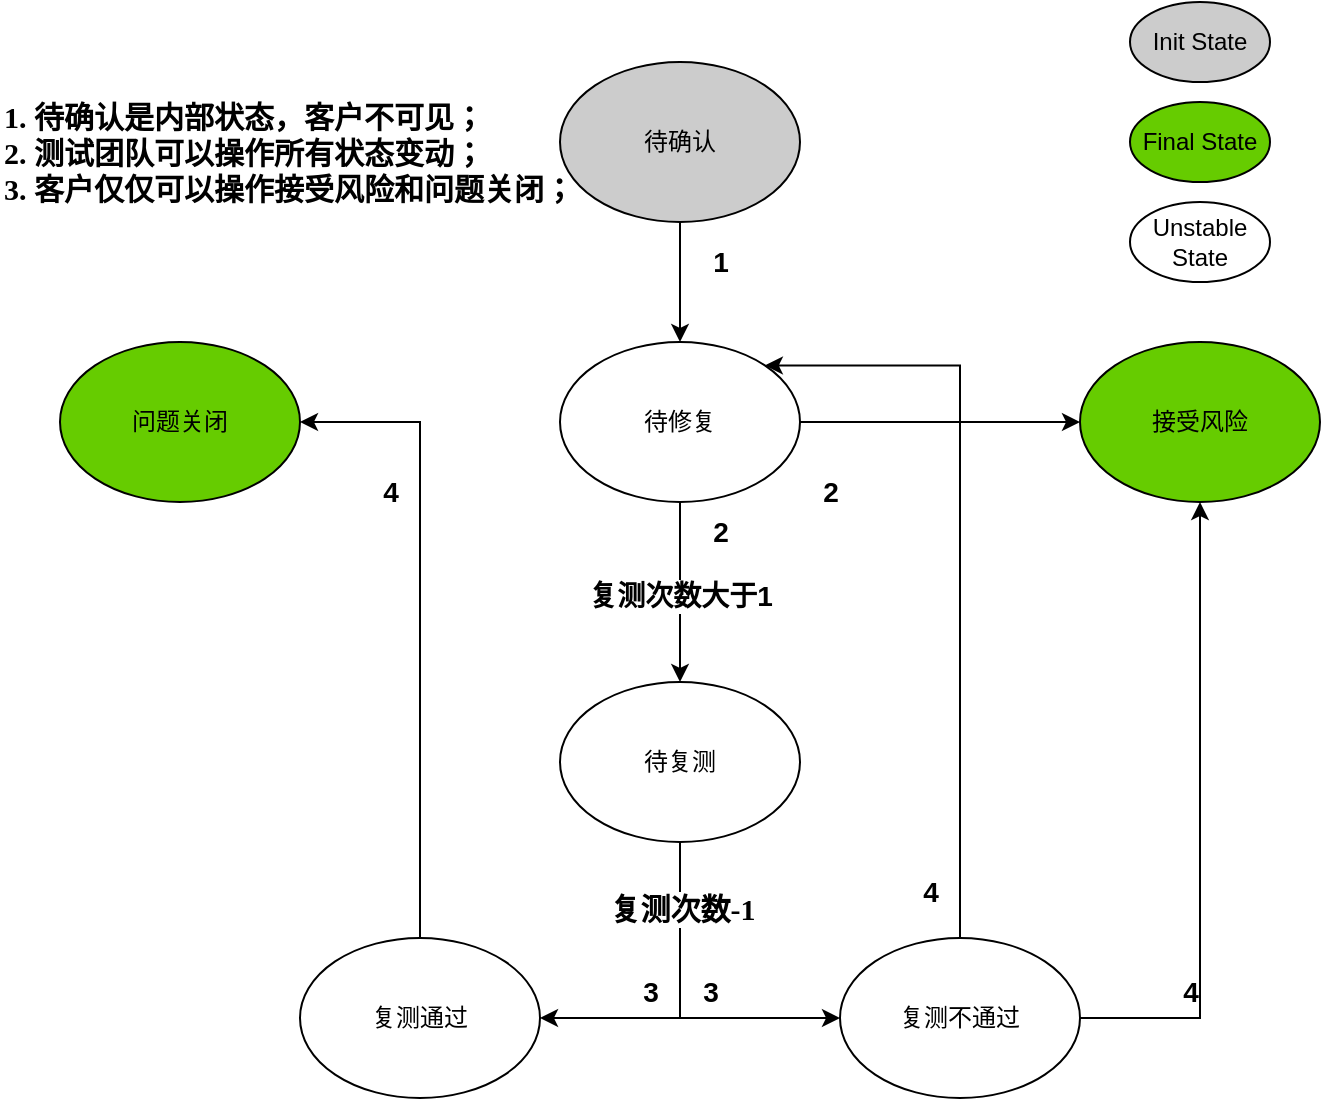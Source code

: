 <mxfile version="20.5.1" type="github">
  <diagram id="ysa-5UAIZGv6yvmk_Zik" name="Page-1">
    <mxGraphModel dx="1422" dy="762" grid="1" gridSize="10" guides="1" tooltips="1" connect="1" arrows="1" fold="1" page="1" pageScale="1" pageWidth="1169" pageHeight="827" background="#FFFFFF" math="0" shadow="0">
      <root>
        <mxCell id="0" />
        <mxCell id="1" parent="0" />
        <mxCell id="R5EZcz4ksub6QIZqY8Q5-1" value="待确认" style="ellipse;whiteSpace=wrap;html=1;fillColor=#CCCCCC;" parent="1" vertex="1">
          <mxGeometry x="500" y="180" width="120" height="80" as="geometry" />
        </mxCell>
        <mxCell id="R5EZcz4ksub6QIZqY8Q5-2" value="待修复" style="ellipse;whiteSpace=wrap;html=1;" parent="1" vertex="1">
          <mxGeometry x="500" y="320" width="120" height="80" as="geometry" />
        </mxCell>
        <mxCell id="R5EZcz4ksub6QIZqY8Q5-3" value="待复测" style="ellipse;whiteSpace=wrap;html=1;" parent="1" vertex="1">
          <mxGeometry x="500" y="490" width="120" height="80" as="geometry" />
        </mxCell>
        <mxCell id="R5EZcz4ksub6QIZqY8Q5-4" value="复测通过" style="ellipse;whiteSpace=wrap;html=1;" parent="1" vertex="1">
          <mxGeometry x="370" y="618" width="120" height="80" as="geometry" />
        </mxCell>
        <mxCell id="R5EZcz4ksub6QIZqY8Q5-5" value="复测不通过" style="ellipse;whiteSpace=wrap;html=1;" parent="1" vertex="1">
          <mxGeometry x="640" y="618" width="120" height="80" as="geometry" />
        </mxCell>
        <mxCell id="R5EZcz4ksub6QIZqY8Q5-6" value="接受风险" style="ellipse;whiteSpace=wrap;html=1;fillColor=#66CC00;" parent="1" vertex="1">
          <mxGeometry x="760" y="320" width="120" height="80" as="geometry" />
        </mxCell>
        <mxCell id="R5EZcz4ksub6QIZqY8Q5-7" value="问题关闭" style="ellipse;whiteSpace=wrap;html=1;fillColor=#66CC00;" parent="1" vertex="1">
          <mxGeometry x="250" y="320" width="120" height="80" as="geometry" />
        </mxCell>
        <mxCell id="R5EZcz4ksub6QIZqY8Q5-8" value="" style="endArrow=classic;html=1;rounded=0;exitX=0.5;exitY=1;exitDx=0;exitDy=0;entryX=0.5;entryY=0;entryDx=0;entryDy=0;" parent="1" source="R5EZcz4ksub6QIZqY8Q5-1" target="R5EZcz4ksub6QIZqY8Q5-2" edge="1">
          <mxGeometry width="50" height="50" relative="1" as="geometry">
            <mxPoint x="560" y="420" as="sourcePoint" />
            <mxPoint x="610" y="370" as="targetPoint" />
          </mxGeometry>
        </mxCell>
        <mxCell id="R5EZcz4ksub6QIZqY8Q5-9" value="" style="endArrow=classic;html=1;rounded=0;exitX=0.5;exitY=1;exitDx=0;exitDy=0;entryX=0.5;entryY=0;entryDx=0;entryDy=0;" parent="1" source="R5EZcz4ksub6QIZqY8Q5-2" target="R5EZcz4ksub6QIZqY8Q5-3" edge="1">
          <mxGeometry width="50" height="50" relative="1" as="geometry">
            <mxPoint x="560" y="420" as="sourcePoint" />
            <mxPoint x="610" y="370" as="targetPoint" />
          </mxGeometry>
        </mxCell>
        <mxCell id="R5EZcz4ksub6QIZqY8Q5-23" value="&lt;b&gt;&lt;font style=&quot;font-size: 14px;&quot;&gt;复测次数大于1&lt;/font&gt;&lt;/b&gt;" style="edgeLabel;html=1;align=center;verticalAlign=middle;resizable=0;points=[];" parent="R5EZcz4ksub6QIZqY8Q5-9" vertex="1" connectable="0">
          <mxGeometry x="-0.333" y="2" relative="1" as="geometry">
            <mxPoint x="-2" y="17" as="offset" />
          </mxGeometry>
        </mxCell>
        <mxCell id="R5EZcz4ksub6QIZqY8Q5-10" value="" style="endArrow=classic;html=1;rounded=0;exitX=0.5;exitY=1;exitDx=0;exitDy=0;entryX=1;entryY=0.5;entryDx=0;entryDy=0;edgeStyle=orthogonalEdgeStyle;" parent="1" source="R5EZcz4ksub6QIZqY8Q5-3" target="R5EZcz4ksub6QIZqY8Q5-4" edge="1">
          <mxGeometry width="50" height="50" relative="1" as="geometry">
            <mxPoint x="560" y="488" as="sourcePoint" />
            <mxPoint x="610" y="438" as="targetPoint" />
          </mxGeometry>
        </mxCell>
        <mxCell id="R5EZcz4ksub6QIZqY8Q5-11" value="" style="endArrow=classic;html=1;rounded=0;exitX=0.5;exitY=0;exitDx=0;exitDy=0;entryX=1;entryY=0.5;entryDx=0;entryDy=0;edgeStyle=orthogonalEdgeStyle;" parent="1" source="R5EZcz4ksub6QIZqY8Q5-4" target="R5EZcz4ksub6QIZqY8Q5-7" edge="1">
          <mxGeometry width="50" height="50" relative="1" as="geometry">
            <mxPoint x="560" y="520" as="sourcePoint" />
            <mxPoint x="610" y="470" as="targetPoint" />
          </mxGeometry>
        </mxCell>
        <mxCell id="R5EZcz4ksub6QIZqY8Q5-12" value="" style="endArrow=classic;html=1;rounded=0;entryX=0;entryY=0.5;entryDx=0;entryDy=0;exitX=0.5;exitY=1;exitDx=0;exitDy=0;edgeStyle=orthogonalEdgeStyle;" parent="1" source="R5EZcz4ksub6QIZqY8Q5-3" target="R5EZcz4ksub6QIZqY8Q5-5" edge="1">
          <mxGeometry width="50" height="50" relative="1" as="geometry">
            <mxPoint x="630" y="728" as="sourcePoint" />
            <mxPoint x="680" y="678" as="targetPoint" />
          </mxGeometry>
        </mxCell>
        <mxCell id="holnna0QpmAC-s_6KeYl-2" value="&lt;b&gt;复测次数-1&lt;/b&gt;" style="edgeLabel;html=1;align=center;verticalAlign=middle;resizable=0;points=[];fontSize=15;fontFamily=Georgia;" parent="R5EZcz4ksub6QIZqY8Q5-12" vertex="1" connectable="0">
          <mxGeometry x="-0.607" y="1" relative="1" as="geometry">
            <mxPoint as="offset" />
          </mxGeometry>
        </mxCell>
        <mxCell id="R5EZcz4ksub6QIZqY8Q5-14" value="" style="endArrow=classic;html=1;rounded=0;exitX=1;exitY=0.5;exitDx=0;exitDy=0;entryX=0.5;entryY=1;entryDx=0;entryDy=0;edgeStyle=orthogonalEdgeStyle;" parent="1" source="R5EZcz4ksub6QIZqY8Q5-5" target="R5EZcz4ksub6QIZqY8Q5-6" edge="1">
          <mxGeometry width="50" height="50" relative="1" as="geometry">
            <mxPoint x="1000" y="470" as="sourcePoint" />
            <mxPoint x="1050" y="420" as="targetPoint" />
          </mxGeometry>
        </mxCell>
        <mxCell id="R5EZcz4ksub6QIZqY8Q5-15" value="" style="endArrow=classic;html=1;rounded=0;entryX=1;entryY=0;entryDx=0;entryDy=0;exitX=0.5;exitY=0;exitDx=0;exitDy=0;edgeStyle=orthogonalEdgeStyle;elbow=vertical;" parent="1" source="R5EZcz4ksub6QIZqY8Q5-5" target="R5EZcz4ksub6QIZqY8Q5-2" edge="1">
          <mxGeometry width="50" height="50" relative="1" as="geometry">
            <mxPoint x="560" y="520" as="sourcePoint" />
            <mxPoint x="610" y="470" as="targetPoint" />
            <Array as="points">
              <mxPoint x="700" y="332" />
            </Array>
          </mxGeometry>
        </mxCell>
        <mxCell id="R5EZcz4ksub6QIZqY8Q5-16" value="" style="endArrow=classic;html=1;rounded=0;elbow=vertical;entryX=0;entryY=0.5;entryDx=0;entryDy=0;exitX=1;exitY=0.5;exitDx=0;exitDy=0;edgeStyle=orthogonalEdgeStyle;" parent="1" source="R5EZcz4ksub6QIZqY8Q5-2" target="R5EZcz4ksub6QIZqY8Q5-6" edge="1">
          <mxGeometry width="50" height="50" relative="1" as="geometry">
            <mxPoint x="640" y="420" as="sourcePoint" />
            <mxPoint x="610" y="470" as="targetPoint" />
          </mxGeometry>
        </mxCell>
        <mxCell id="R5EZcz4ksub6QIZqY8Q5-19" value="Unstable State" style="ellipse;whiteSpace=wrap;html=1;" parent="1" vertex="1">
          <mxGeometry x="785" y="250" width="70" height="40" as="geometry" />
        </mxCell>
        <mxCell id="R5EZcz4ksub6QIZqY8Q5-21" value="Final State" style="ellipse;whiteSpace=wrap;html=1;fillColor=#66CC00;" parent="1" vertex="1">
          <mxGeometry x="785" y="200" width="70" height="40" as="geometry" />
        </mxCell>
        <mxCell id="R5EZcz4ksub6QIZqY8Q5-22" value="Init State" style="ellipse;whiteSpace=wrap;html=1;fillColor=#CCCCCC;" parent="1" vertex="1">
          <mxGeometry x="785" y="150" width="70" height="40" as="geometry" />
        </mxCell>
        <mxCell id="R5EZcz4ksub6QIZqY8Q5-25" value="&lt;b&gt;1&lt;/b&gt;" style="text;html=1;align=center;verticalAlign=middle;resizable=0;points=[];autosize=1;strokeColor=none;fillColor=none;fontSize=14;" parent="1" vertex="1">
          <mxGeometry x="565" y="265" width="30" height="30" as="geometry" />
        </mxCell>
        <mxCell id="R5EZcz4ksub6QIZqY8Q5-26" value="&lt;b&gt;2&lt;/b&gt;" style="text;html=1;align=center;verticalAlign=middle;resizable=0;points=[];autosize=1;strokeColor=none;fillColor=none;fontSize=14;" parent="1" vertex="1">
          <mxGeometry x="565" y="400" width="30" height="30" as="geometry" />
        </mxCell>
        <mxCell id="R5EZcz4ksub6QIZqY8Q5-27" value="&lt;b&gt;2&lt;/b&gt;" style="text;html=1;align=center;verticalAlign=middle;resizable=0;points=[];autosize=1;strokeColor=none;fillColor=none;fontSize=14;" parent="1" vertex="1">
          <mxGeometry x="620" y="380" width="30" height="30" as="geometry" />
        </mxCell>
        <mxCell id="R5EZcz4ksub6QIZqY8Q5-29" value="&lt;b&gt;3&lt;/b&gt;" style="text;html=1;align=center;verticalAlign=middle;resizable=0;points=[];autosize=1;strokeColor=none;fillColor=none;fontSize=14;" parent="1" vertex="1">
          <mxGeometry x="560" y="630" width="30" height="30" as="geometry" />
        </mxCell>
        <mxCell id="R5EZcz4ksub6QIZqY8Q5-30" value="&lt;b&gt;4&lt;/b&gt;" style="text;html=1;align=center;verticalAlign=middle;resizable=0;points=[];autosize=1;strokeColor=none;fillColor=none;fontSize=14;" parent="1" vertex="1">
          <mxGeometry x="400" y="380" width="30" height="30" as="geometry" />
        </mxCell>
        <mxCell id="R5EZcz4ksub6QIZqY8Q5-31" value="&lt;b&gt;4&lt;/b&gt;" style="text;html=1;align=center;verticalAlign=middle;resizable=0;points=[];autosize=1;strokeColor=none;fillColor=none;fontSize=14;" parent="1" vertex="1">
          <mxGeometry x="800" y="630" width="30" height="30" as="geometry" />
        </mxCell>
        <mxCell id="R5EZcz4ksub6QIZqY8Q5-32" value="&lt;b&gt;3&lt;/b&gt;" style="text;html=1;align=center;verticalAlign=middle;resizable=0;points=[];autosize=1;strokeColor=none;fillColor=none;fontSize=14;" parent="1" vertex="1">
          <mxGeometry x="530" y="630" width="30" height="30" as="geometry" />
        </mxCell>
        <mxCell id="holnna0QpmAC-s_6KeYl-1" value="&lt;b style=&quot;font-size: 15px;&quot;&gt;&lt;font face=&quot;Georgia&quot;&gt;1. 待确认是内部状态，客户不可见；&lt;br&gt;2. 测试团队可以操作所有状态变动；&lt;br&gt;3. 客户仅仅可以操作接受风险和问题关闭；&lt;/font&gt;&lt;/b&gt;" style="text;html=1;align=left;verticalAlign=middle;resizable=0;points=[];autosize=1;strokeColor=none;fillColor=none;" parent="1" vertex="1">
          <mxGeometry x="220" y="190" width="310" height="70" as="geometry" />
        </mxCell>
        <mxCell id="SqzyMnPPzymFSGO_3pvY-1" value="&lt;b&gt;4&lt;/b&gt;" style="text;html=1;align=center;verticalAlign=middle;resizable=0;points=[];autosize=1;strokeColor=none;fillColor=none;fontSize=14;" vertex="1" parent="1">
          <mxGeometry x="670" y="580" width="30" height="30" as="geometry" />
        </mxCell>
      </root>
    </mxGraphModel>
  </diagram>
</mxfile>
